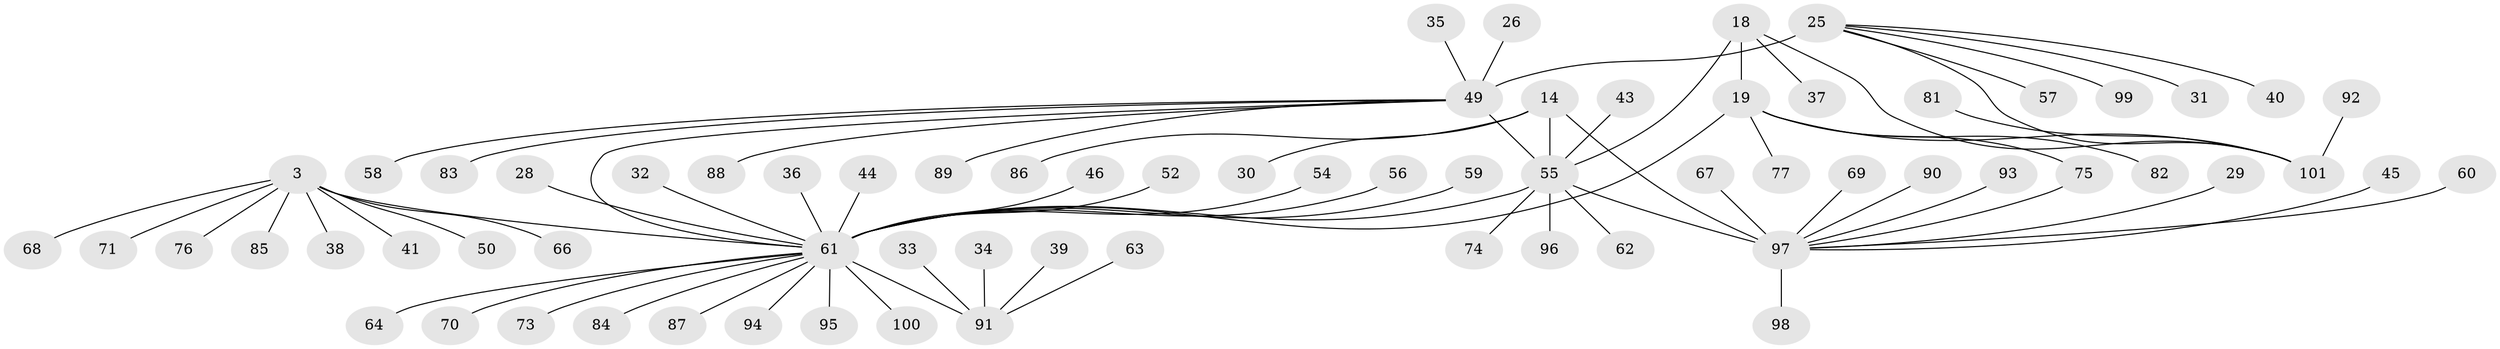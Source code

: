 // original degree distribution, {10: 0.039603960396039604, 8: 0.0297029702970297, 12: 0.019801980198019802, 6: 0.06930693069306931, 5: 0.039603960396039604, 9: 0.0297029702970297, 13: 0.009900990099009901, 4: 0.009900990099009901, 1: 0.6138613861386139, 2: 0.1188118811881188, 3: 0.019801980198019802}
// Generated by graph-tools (version 1.1) at 2025/57/03/04/25 21:57:33]
// undirected, 70 vertices, 75 edges
graph export_dot {
graph [start="1"]
  node [color=gray90,style=filled];
  3 [super="+2"];
  14 [super="+11"];
  18 [super="+16"];
  19 [super="+17"];
  25 [super="+22+21"];
  26;
  28;
  29;
  30;
  31;
  32;
  33;
  34;
  35;
  36;
  37;
  38;
  39;
  40;
  41;
  43;
  44;
  45;
  46;
  49 [super="+24"];
  50;
  52;
  54;
  55 [super="+13"];
  56;
  57;
  58;
  59;
  60;
  61 [super="+4+5+10"];
  62;
  63;
  64;
  66;
  67;
  68;
  69;
  70;
  71 [super="+65"];
  73;
  74;
  75;
  76;
  77;
  81;
  82;
  83;
  84;
  85;
  86;
  87 [super="+48"];
  88;
  89;
  90;
  91 [super="+8"];
  92;
  93;
  94;
  95;
  96;
  97 [super="+15"];
  98 [super="+42+72"];
  99;
  100 [super="+53"];
  101 [super="+80+20+47+78"];
  3 -- 38;
  3 -- 66;
  3 -- 76;
  3 -- 68;
  3 -- 41;
  3 -- 50;
  3 -- 85;
  3 -- 71;
  3 -- 61 [weight=6];
  14 -- 86;
  14 -- 30;
  14 -- 55 [weight=2];
  14 -- 97 [weight=4];
  18 -- 19 [weight=4];
  18 -- 37;
  18 -- 55;
  18 -- 101 [weight=2];
  19 -- 75;
  19 -- 82;
  19 -- 61 [weight=3];
  19 -- 77;
  19 -- 101 [weight=2];
  25 -- 31;
  25 -- 57;
  25 -- 99;
  25 -- 40;
  25 -- 101;
  25 -- 49 [weight=6];
  26 -- 49;
  28 -- 61;
  29 -- 97;
  32 -- 61;
  33 -- 91;
  34 -- 91;
  35 -- 49;
  36 -- 61;
  39 -- 91;
  43 -- 55;
  44 -- 61;
  45 -- 97;
  46 -- 61;
  49 -- 61 [weight=3];
  49 -- 89;
  49 -- 58;
  49 -- 83;
  49 -- 55 [weight=2];
  49 -- 88;
  52 -- 61;
  54 -- 61 [weight=2];
  55 -- 96;
  55 -- 74;
  55 -- 62;
  55 -- 61 [weight=2];
  55 -- 97 [weight=2];
  56 -- 61;
  59 -- 61;
  60 -- 97;
  61 -- 73 [weight=2];
  61 -- 84;
  61 -- 95;
  61 -- 91 [weight=7];
  61 -- 64;
  61 -- 100;
  61 -- 70;
  61 -- 87;
  61 -- 94;
  63 -- 91;
  67 -- 97;
  69 -- 97;
  75 -- 97;
  81 -- 101;
  90 -- 97;
  92 -- 101;
  93 -- 97;
  97 -- 98;
}
